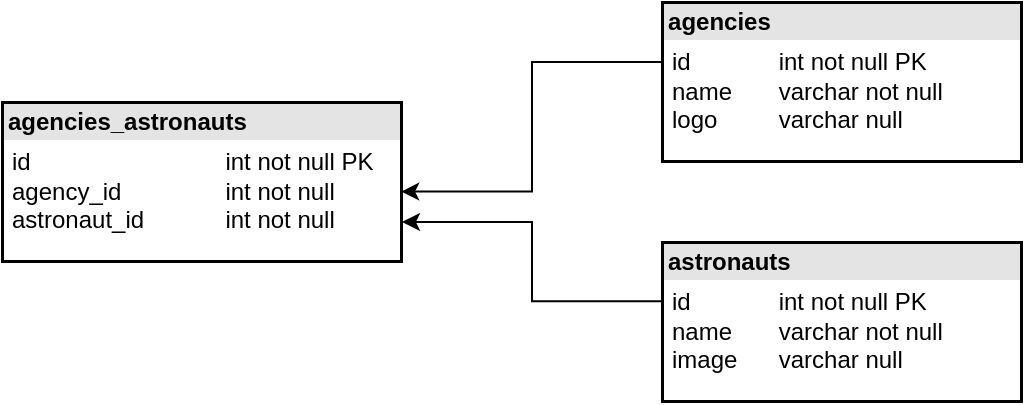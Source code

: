 <mxfile version="24.7.17">
  <diagram id="C5RBs43oDa-KdzZeNtuy" name="Page-1">
    <mxGraphModel dx="989" dy="582" grid="1" gridSize="10" guides="1" tooltips="1" connect="1" arrows="1" fold="1" page="1" pageScale="1" pageWidth="1169" pageHeight="827" math="0" shadow="0">
      <root>
        <mxCell id="WIyWlLk6GJQsqaUBKTNV-0" />
        <mxCell id="WIyWlLk6GJQsqaUBKTNV-1" parent="WIyWlLk6GJQsqaUBKTNV-0" />
        <mxCell id="19IVqV_BJL4FrloT_DMC-195" value="&lt;div style=&quot;box-sizing:border-box;width:100%;background:#e4e4e4;padding:2px;&quot;&gt;&lt;b&gt;a&lt;/b&gt;&lt;b&gt;gencies&lt;/b&gt;&lt;/div&gt;&lt;table style=&quot;width:100%;font-size:1em;&quot; cellpadding=&quot;2&quot; cellspacing=&quot;0&quot;&gt;&lt;tbody&gt;&lt;tr&gt;&lt;td&gt;&lt;table style=&quot;font-size: 1em; width: 180px;&quot; cellpadding=&quot;2&quot; cellspacing=&quot;0&quot;&gt;&lt;tbody&gt;&lt;tr&gt;&lt;td&gt;id&lt;span style=&quot;white-space: pre;&quot;&gt;&#x9;&lt;span style=&quot;white-space: pre;&quot;&gt;&#x9;&lt;/span&gt;&lt;/span&gt;int not null PK&lt;br&gt;name&lt;span style=&quot;white-space: pre;&quot;&gt;&#x9;&lt;/span&gt;varchar not null&lt;br&gt;logo&lt;span style=&quot;white-space: pre;&quot;&gt;&#x9;&lt;/span&gt;&lt;span style=&quot;white-space: pre;&quot;&gt;&#x9;&lt;/span&gt;varchar null&lt;/td&gt;&lt;/tr&gt;&lt;/tbody&gt;&lt;/table&gt;&lt;/td&gt;&lt;td&gt;&lt;br&gt;&lt;/td&gt;&lt;/tr&gt;&lt;tr&gt;&lt;td&gt;&lt;br&gt;&lt;/td&gt;&lt;td&gt;&lt;br&gt;&lt;/td&gt;&lt;/tr&gt;&lt;tr&gt;&lt;td&gt;&lt;/td&gt;&lt;td&gt;&lt;br&gt;&lt;/td&gt;&lt;/tr&gt;&lt;/tbody&gt;&lt;/table&gt;" style="verticalAlign=top;align=left;overflow=fill;html=1;whiteSpace=wrap;rounded=0;glass=0;strokeColor=default;fontFamily=Helvetica;fontSize=12;fontColor=default;fillColor=default;labelBorderColor=default;" vertex="1" parent="WIyWlLk6GJQsqaUBKTNV-1">
          <mxGeometry x="710" y="50" width="180" height="80" as="geometry" />
        </mxCell>
        <mxCell id="19IVqV_BJL4FrloT_DMC-200" style="edgeStyle=orthogonalEdgeStyle;rounded=0;orthogonalLoop=1;jettySize=auto;html=1;entryX=1;entryY=0.75;entryDx=0;entryDy=0;fontFamily=Helvetica;fontSize=12;fontColor=default;exitX=0.007;exitY=0.37;exitDx=0;exitDy=0;exitPerimeter=0;" edge="1" parent="WIyWlLk6GJQsqaUBKTNV-1" source="19IVqV_BJL4FrloT_DMC-196" target="19IVqV_BJL4FrloT_DMC-198">
          <mxGeometry relative="1" as="geometry" />
        </mxCell>
        <mxCell id="19IVqV_BJL4FrloT_DMC-196" value="&lt;div style=&quot;box-sizing:border-box;width:100%;background:#e4e4e4;padding:2px;&quot;&gt;&lt;b&gt;astronauts&lt;/b&gt;&lt;/div&gt;&lt;table style=&quot;width:100%;font-size:1em;&quot; cellpadding=&quot;2&quot; cellspacing=&quot;0&quot;&gt;&lt;tbody&gt;&lt;tr&gt;&lt;td&gt;&lt;table style=&quot;font-size: 1em; width: 180px;&quot; cellpadding=&quot;2&quot; cellspacing=&quot;0&quot;&gt;&lt;tbody&gt;&lt;tr&gt;&lt;td&gt;id&lt;span style=&quot;white-space: pre;&quot;&gt;&#x9;&lt;span style=&quot;white-space: pre;&quot;&gt;&#x9;&lt;/span&gt;&lt;/span&gt;int not null PK&lt;br&gt;name&lt;span style=&quot;white-space: pre;&quot;&gt;&#x9;&lt;/span&gt;varchar not null&lt;br&gt;image&lt;span style=&quot;white-space: pre;&quot;&gt;&#x9;&lt;/span&gt;varchar null&lt;/td&gt;&lt;/tr&gt;&lt;/tbody&gt;&lt;/table&gt;&lt;/td&gt;&lt;td&gt;&lt;br&gt;&lt;/td&gt;&lt;/tr&gt;&lt;tr&gt;&lt;td&gt;&lt;br&gt;&lt;/td&gt;&lt;td&gt;&lt;br&gt;&lt;/td&gt;&lt;/tr&gt;&lt;tr&gt;&lt;td&gt;&lt;/td&gt;&lt;td&gt;&lt;br&gt;&lt;/td&gt;&lt;/tr&gt;&lt;/tbody&gt;&lt;/table&gt;" style="verticalAlign=top;align=left;overflow=fill;html=1;rounded=0;glass=0;strokeColor=default;fontFamily=Helvetica;fontSize=12;fontColor=default;fillColor=default;labelBorderColor=default;" vertex="1" parent="WIyWlLk6GJQsqaUBKTNV-1">
          <mxGeometry x="710" y="170" width="180" height="80" as="geometry" />
        </mxCell>
        <mxCell id="19IVqV_BJL4FrloT_DMC-198" value="&lt;div style=&quot;box-sizing:border-box;width:100%;background:#e4e4e4;padding:2px;&quot;&gt;&lt;b&gt;agencies_astronauts&lt;/b&gt;&lt;/div&gt;&lt;table style=&quot;width:100%;font-size:1em;&quot; cellpadding=&quot;2&quot; cellspacing=&quot;0&quot;&gt;&lt;tbody&gt;&lt;tr&gt;&lt;td&gt;&lt;table style=&quot;font-size: 1em; width: 180px;&quot; cellpadding=&quot;2&quot; cellspacing=&quot;0&quot;&gt;&lt;tbody&gt;&lt;tr&gt;&lt;td&gt;id&lt;span style=&quot;white-space: pre;&quot;&gt;&#x9;&lt;/span&gt;&lt;span style=&quot;white-space: pre;&quot;&gt;&#x9;&lt;/span&gt;&lt;span style=&quot;white-space: pre;&quot;&gt;&#x9;&lt;/span&gt;&lt;span style=&quot;white-space: pre;&quot;&gt;&#x9;&lt;/span&gt;int not null PK&lt;br&gt;agency_id&lt;span style=&quot;white-space: pre;&quot;&gt;&#x9;&lt;/span&gt;&lt;span style=&quot;white-space: pre;&quot;&gt;&#x9;&lt;/span&gt;int not null&lt;br&gt;astronaut_id&lt;span style=&quot;white-space: pre;&quot;&gt;&#x9;&lt;span style=&quot;white-space: pre;&quot;&gt;&#x9;&lt;/span&gt;&lt;/span&gt;int not null&lt;br&gt;&lt;/td&gt;&lt;/tr&gt;&lt;/tbody&gt;&lt;/table&gt;&lt;/td&gt;&lt;td&gt;&lt;br&gt;&lt;/td&gt;&lt;/tr&gt;&lt;tr&gt;&lt;td&gt;&lt;br&gt;&lt;/td&gt;&lt;td&gt;&lt;br&gt;&lt;/td&gt;&lt;/tr&gt;&lt;tr&gt;&lt;td&gt;&lt;/td&gt;&lt;td&gt;&lt;br&gt;&lt;/td&gt;&lt;/tr&gt;&lt;/tbody&gt;&lt;/table&gt;" style="verticalAlign=top;align=left;overflow=fill;html=1;rounded=0;glass=0;strokeColor=default;fontFamily=Helvetica;fontSize=12;fontColor=default;fillColor=default;labelBorderColor=default;" vertex="1" parent="WIyWlLk6GJQsqaUBKTNV-1">
          <mxGeometry x="380" y="100" width="200" height="80" as="geometry" />
        </mxCell>
        <mxCell id="19IVqV_BJL4FrloT_DMC-202" style="edgeStyle=orthogonalEdgeStyle;rounded=0;orthogonalLoop=1;jettySize=auto;html=1;exitX=0;exitY=0.25;exitDx=0;exitDy=0;entryX=0.998;entryY=0.56;entryDx=0;entryDy=0;entryPerimeter=0;fontFamily=Helvetica;fontSize=12;fontColor=default;" edge="1" parent="WIyWlLk6GJQsqaUBKTNV-1" source="19IVqV_BJL4FrloT_DMC-195" target="19IVqV_BJL4FrloT_DMC-198">
          <mxGeometry relative="1" as="geometry">
            <Array as="points">
              <mxPoint x="710" y="80" />
              <mxPoint x="645" y="80" />
              <mxPoint x="645" y="145" />
            </Array>
          </mxGeometry>
        </mxCell>
      </root>
    </mxGraphModel>
  </diagram>
</mxfile>
